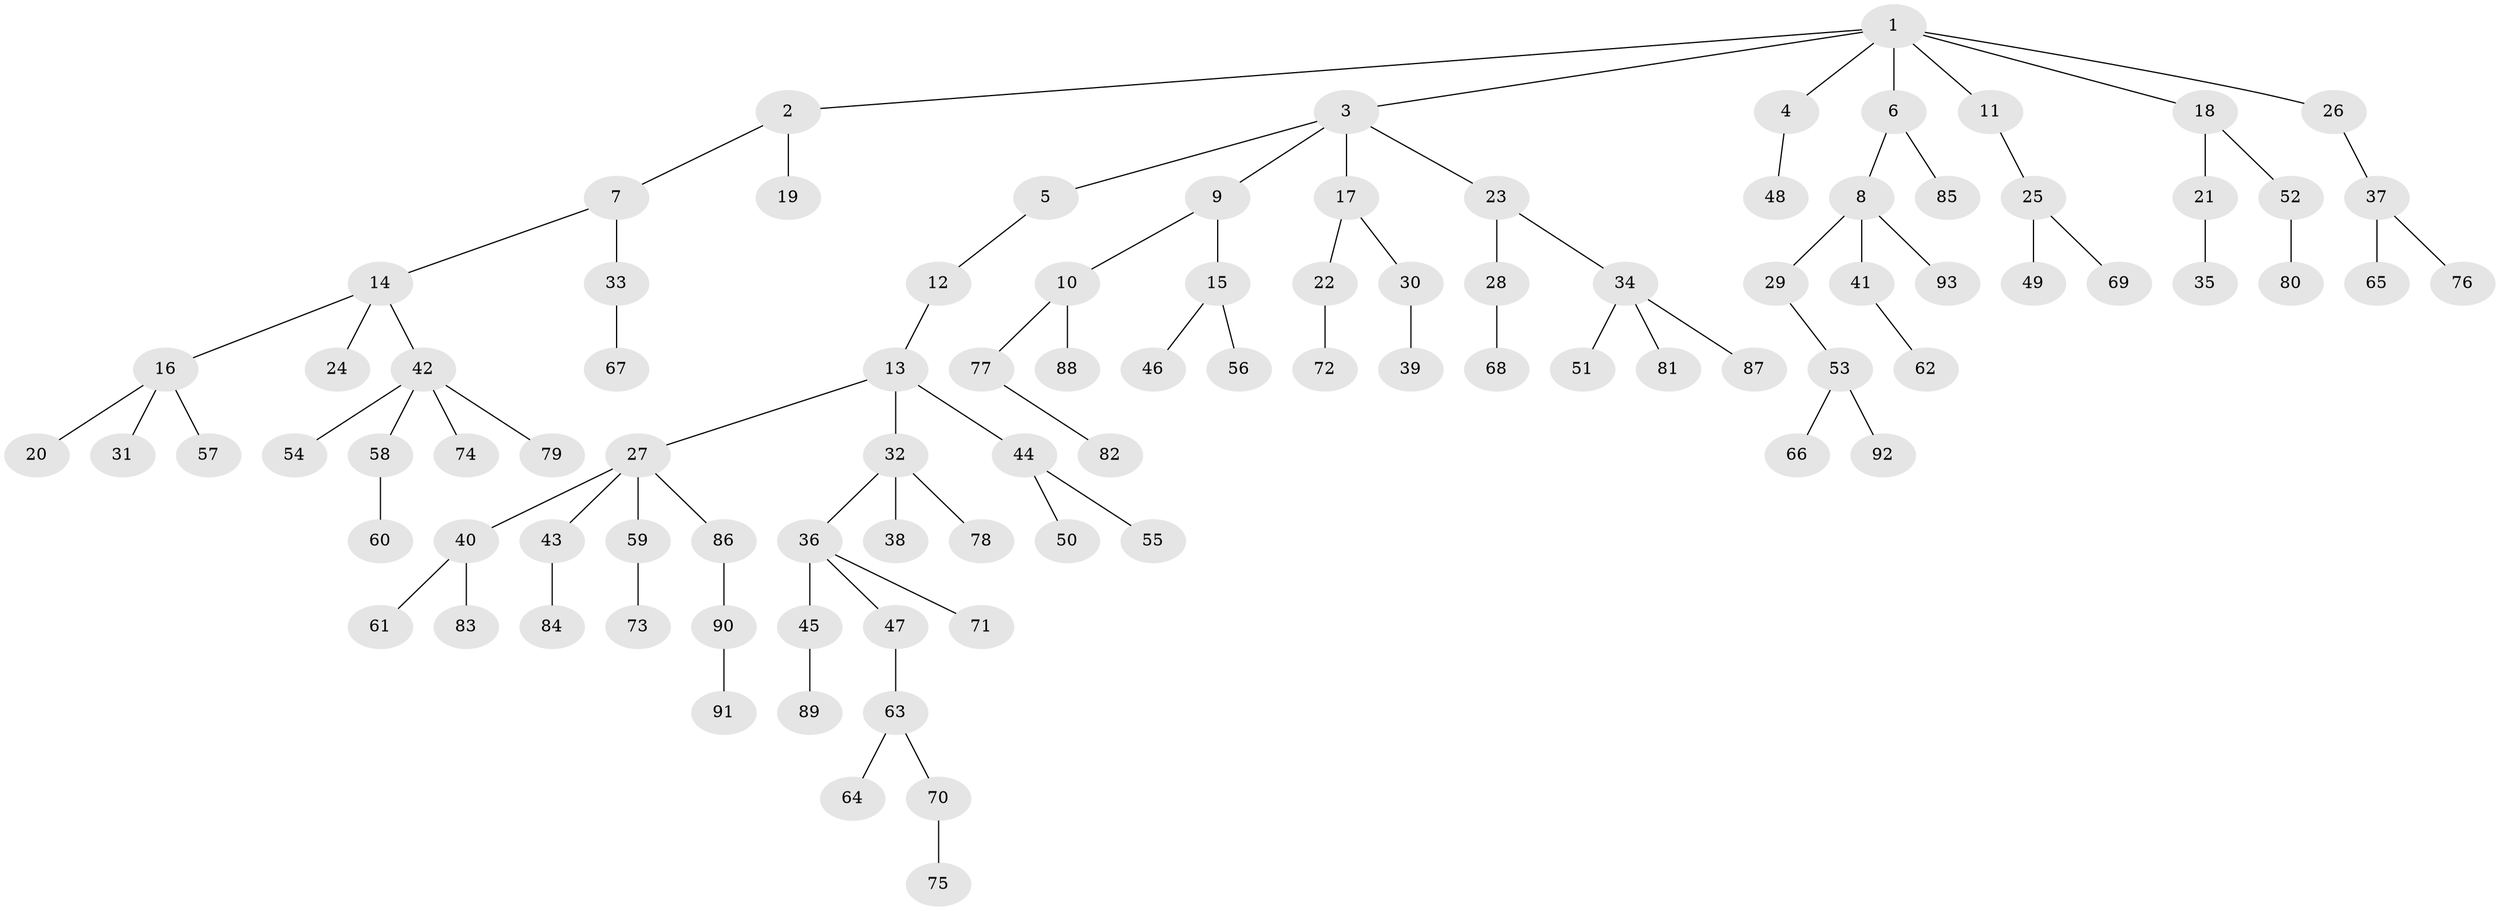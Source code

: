 // Generated by graph-tools (version 1.1) at 2025/52/03/09/25 04:52:25]
// undirected, 93 vertices, 92 edges
graph export_dot {
graph [start="1"]
  node [color=gray90,style=filled];
  1;
  2;
  3;
  4;
  5;
  6;
  7;
  8;
  9;
  10;
  11;
  12;
  13;
  14;
  15;
  16;
  17;
  18;
  19;
  20;
  21;
  22;
  23;
  24;
  25;
  26;
  27;
  28;
  29;
  30;
  31;
  32;
  33;
  34;
  35;
  36;
  37;
  38;
  39;
  40;
  41;
  42;
  43;
  44;
  45;
  46;
  47;
  48;
  49;
  50;
  51;
  52;
  53;
  54;
  55;
  56;
  57;
  58;
  59;
  60;
  61;
  62;
  63;
  64;
  65;
  66;
  67;
  68;
  69;
  70;
  71;
  72;
  73;
  74;
  75;
  76;
  77;
  78;
  79;
  80;
  81;
  82;
  83;
  84;
  85;
  86;
  87;
  88;
  89;
  90;
  91;
  92;
  93;
  1 -- 2;
  1 -- 3;
  1 -- 4;
  1 -- 6;
  1 -- 11;
  1 -- 18;
  1 -- 26;
  2 -- 7;
  2 -- 19;
  3 -- 5;
  3 -- 9;
  3 -- 17;
  3 -- 23;
  4 -- 48;
  5 -- 12;
  6 -- 8;
  6 -- 85;
  7 -- 14;
  7 -- 33;
  8 -- 29;
  8 -- 41;
  8 -- 93;
  9 -- 10;
  9 -- 15;
  10 -- 77;
  10 -- 88;
  11 -- 25;
  12 -- 13;
  13 -- 27;
  13 -- 32;
  13 -- 44;
  14 -- 16;
  14 -- 24;
  14 -- 42;
  15 -- 46;
  15 -- 56;
  16 -- 20;
  16 -- 31;
  16 -- 57;
  17 -- 22;
  17 -- 30;
  18 -- 21;
  18 -- 52;
  21 -- 35;
  22 -- 72;
  23 -- 28;
  23 -- 34;
  25 -- 49;
  25 -- 69;
  26 -- 37;
  27 -- 40;
  27 -- 43;
  27 -- 59;
  27 -- 86;
  28 -- 68;
  29 -- 53;
  30 -- 39;
  32 -- 36;
  32 -- 38;
  32 -- 78;
  33 -- 67;
  34 -- 51;
  34 -- 81;
  34 -- 87;
  36 -- 45;
  36 -- 47;
  36 -- 71;
  37 -- 65;
  37 -- 76;
  40 -- 61;
  40 -- 83;
  41 -- 62;
  42 -- 54;
  42 -- 58;
  42 -- 74;
  42 -- 79;
  43 -- 84;
  44 -- 50;
  44 -- 55;
  45 -- 89;
  47 -- 63;
  52 -- 80;
  53 -- 66;
  53 -- 92;
  58 -- 60;
  59 -- 73;
  63 -- 64;
  63 -- 70;
  70 -- 75;
  77 -- 82;
  86 -- 90;
  90 -- 91;
}
